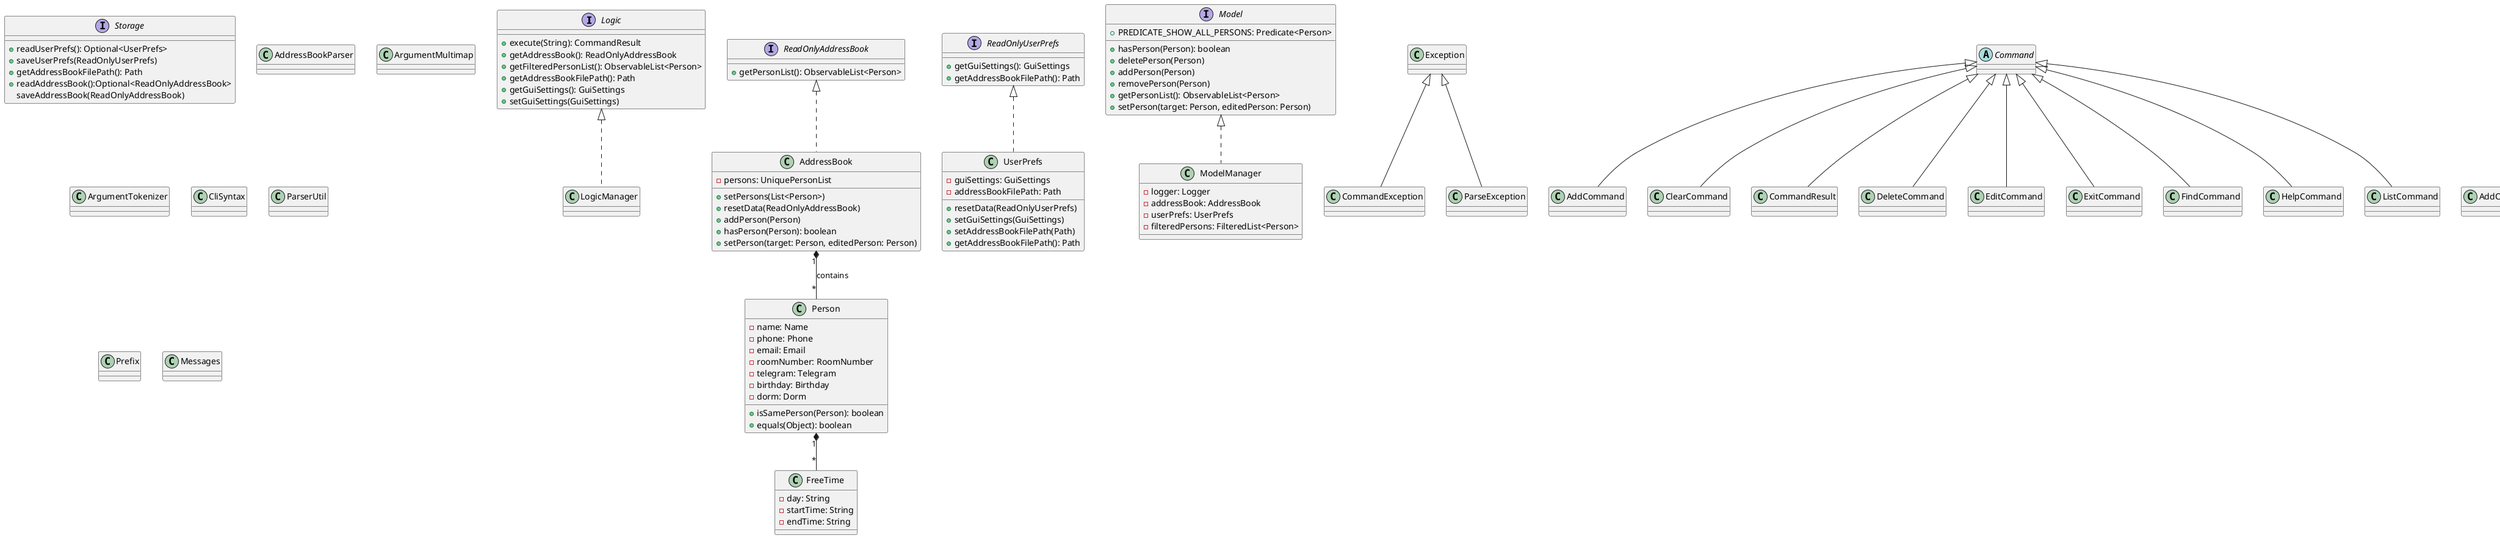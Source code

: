 @startuml
'https://plantuml.com/class-diagram

interface Logic {
+execute(String): CommandResult
+getAddressBook(): ReadOnlyAddressBook
+getFilteredPersonList(): ObservableList<Person>
+getAddressBookFilePath(): Path
+getGuiSettings(): GuiSettings
+setGuiSettings(GuiSettings)
}

interface ReadOnlyAddressBook {
+getPersonList(): ObservableList<Person>
}

interface ReadOnlyUserPrefs {
+getGuiSettings(): GuiSettings
+getAddressBookFilePath(): Path
}

interface Model {
+PREDICATE_SHOW_ALL_PERSONS: Predicate<Person>

+hasPerson(Person): boolean
+deletePerson(Person)
+addPerson(Person)
+removePerson(Person)
+getPersonList(): ObservableList<Person>
+setPerson(target: Person, editedPerson: Person)
}

interface Storage  {
+readUserPrefs(): Optional<UserPrefs>
+saveUserPrefs(ReadOnlyUserPrefs)
+getAddressBookFilePath(): Path
+readAddressBook():Optional<ReadOnlyAddressBook>
saveAddressBook(ReadOnlyAddressBook)
}

class ModelManager {
-logger: Logger
-addressBook: AddressBook
-userPrefs: UserPrefs
-filteredPersons: FilteredList<Person>
}

class UserPrefs {
-guiSettings: GuiSettings
-addressBookFilePath: Path

+resetData(ReadOnlyUserPrefs)
+setGuiSettings(GuiSettings)
+setAddressBookFilePath(Path)
+getAddressBookFilePath(): Path
}

class AddressBook {
-persons: UniquePersonList

+setPersons(List<Person>)
+resetData(ReadOnlyAddressBook)
+addPerson(Person)
+hasPerson(Person): boolean
+setPerson(target: Person, editedPerson: Person)
}

Model <|.. ModelManager
ReadOnlyUserPrefs <|.. UserPrefs
ReadOnlyAddressBook <|.. AddressBook


class Person {
-name: Name
-phone: Phone
-email: Email
-roomNumber: RoomNumber
-telegram: Telegram
-birthday: Birthday
-dorm: Dorm

+isSamePerson(Person): boolean
+equals(Object): boolean
}

class FreeTime {
-day: String
-startTime: String
-endTime: String
}

class CommandException extends Exception {
}

abstract class Command {
}

class AddCommand extends Command {
}

class ClearCommand extends Command {
}

class CommandResult extends Command {
}

class DeleteCommand extends Command {
}

class EditCommand extends Command {
}

class ExitCommand extends Command {
}

class FindCommand extends Command {
}

class HelpCommand extends Command {
}

class ListCommand extends Command {
}

class ParseException extends Exception {
}

class AddCommandParser implements Parser {
}

class AddressBookParser {
}

class ArgumentMultimap {
}

class ArgumentTokenizer {
}

class CliSyntax {
}

class DeleteCommandParser implements Parser {
}

class EditCommandParser implements Parser {
}

class FindCommandParser implements Parser {
}

interface Parser<T extends Command> {
}

class ParserUtil {
}

class Prefix {
}

interface Logic {
}

class LogicManager implements Logic {
}

class Messages {
}

AddressBook "1" *-- "*" Person : contains
Person "1" *-- "*" FreeTime


@enduml
